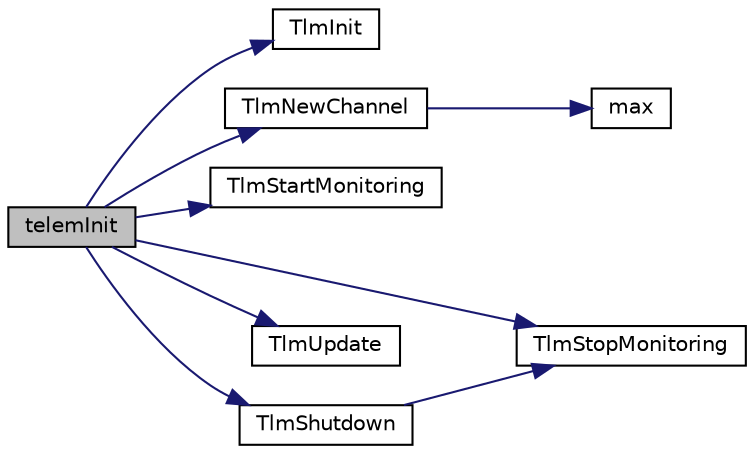 digraph "telemInit"
{
  edge [fontname="Helvetica",fontsize="10",labelfontname="Helvetica",labelfontsize="10"];
  node [fontname="Helvetica",fontsize="10",shape=record];
  rankdir="LR";
  Node1 [label="telemInit",height=0.2,width=0.4,color="black", fillcolor="grey75", style="filled", fontcolor="black"];
  Node1 -> Node2 [color="midnightblue",fontsize="10",style="solid",fontname="Helvetica"];
  Node2 [label="TlmInit",height=0.2,width=0.4,color="black", fillcolor="white", style="filled",URL="$telemetry_8cpp.html#a2a2a1cfb71c1d15a6ab13e184b7022a8"];
  Node1 -> Node3 [color="midnightblue",fontsize="10",style="solid",fontname="Helvetica"];
  Node3 [label="TlmNewChannel",height=0.2,width=0.4,color="black", fillcolor="white", style="filled",URL="$telemetry_8cpp.html#a44f67e27e0f6a4c7edd45ad113660eb5"];
  Node3 -> Node4 [color="midnightblue",fontsize="10",style="solid",fontname="Helvetica"];
  Node4 [label="max",height=0.2,width=0.4,color="black", fillcolor="white", style="filled",URL="$_basic_8h.html#a5d2b2bbbf85f9a5ef76ff76cf42a4e69"];
  Node1 -> Node5 [color="midnightblue",fontsize="10",style="solid",fontname="Helvetica"];
  Node5 [label="TlmStartMonitoring",height=0.2,width=0.4,color="black", fillcolor="white", style="filled",URL="$telemetry_8cpp.html#a06af7b921f46587d2edd581bc02b6195"];
  Node1 -> Node6 [color="midnightblue",fontsize="10",style="solid",fontname="Helvetica"];
  Node6 [label="TlmStopMonitoring",height=0.2,width=0.4,color="black", fillcolor="white", style="filled",URL="$telemetry_8cpp.html#a0a0a1acc19519a4391e6833bd66cd038"];
  Node1 -> Node7 [color="midnightblue",fontsize="10",style="solid",fontname="Helvetica"];
  Node7 [label="TlmUpdate",height=0.2,width=0.4,color="black", fillcolor="white", style="filled",URL="$telemetry_8cpp.html#af791f623d423a19c24c621fccc3cc74b"];
  Node1 -> Node8 [color="midnightblue",fontsize="10",style="solid",fontname="Helvetica"];
  Node8 [label="TlmShutdown",height=0.2,width=0.4,color="black", fillcolor="white", style="filled",URL="$telemetry_8cpp.html#a6b1aa15fcabcc6148ed78537fbba3e11"];
  Node8 -> Node6 [color="midnightblue",fontsize="10",style="solid",fontname="Helvetica"];
}
